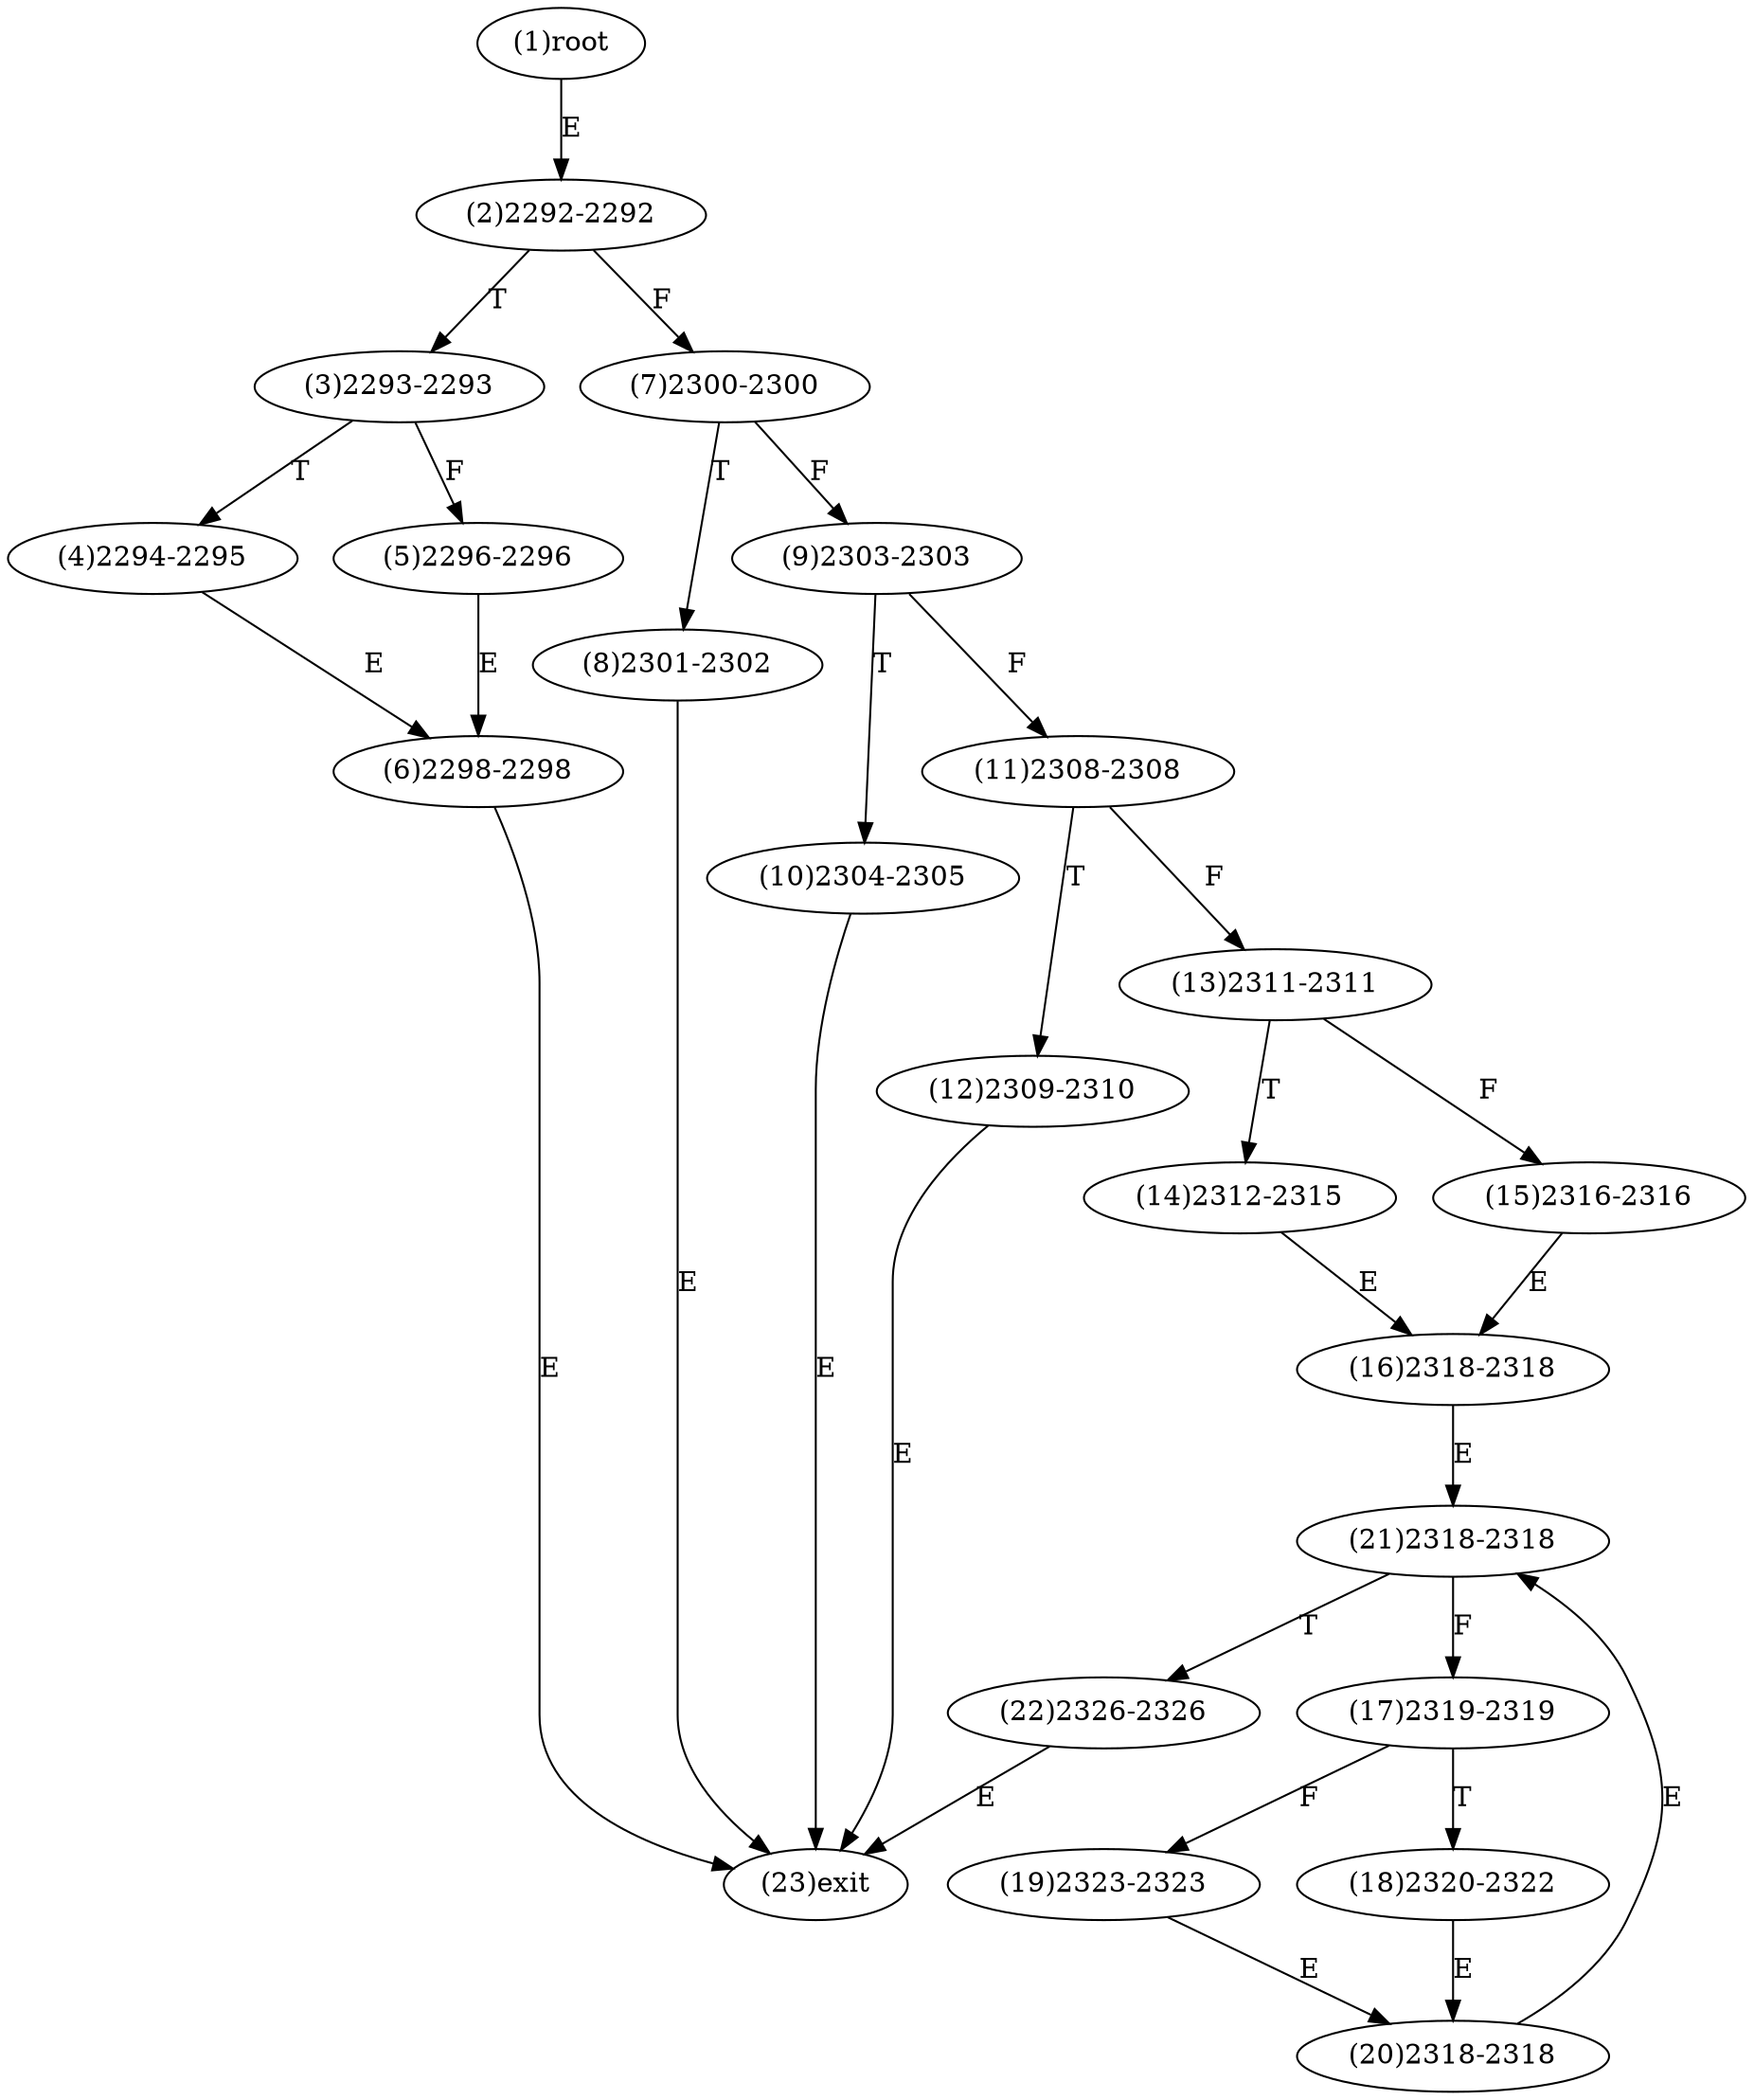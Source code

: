 digraph "" { 
1[ label="(1)root"];
2[ label="(2)2292-2292"];
3[ label="(3)2293-2293"];
4[ label="(4)2294-2295"];
5[ label="(5)2296-2296"];
6[ label="(6)2298-2298"];
7[ label="(7)2300-2300"];
8[ label="(8)2301-2302"];
9[ label="(9)2303-2303"];
10[ label="(10)2304-2305"];
11[ label="(11)2308-2308"];
12[ label="(12)2309-2310"];
13[ label="(13)2311-2311"];
14[ label="(14)2312-2315"];
15[ label="(15)2316-2316"];
17[ label="(17)2319-2319"];
16[ label="(16)2318-2318"];
19[ label="(19)2323-2323"];
18[ label="(18)2320-2322"];
21[ label="(21)2318-2318"];
20[ label="(20)2318-2318"];
23[ label="(23)exit"];
22[ label="(22)2326-2326"];
1->2[ label="E"];
2->7[ label="F"];
2->3[ label="T"];
3->5[ label="F"];
3->4[ label="T"];
4->6[ label="E"];
5->6[ label="E"];
6->23[ label="E"];
7->9[ label="F"];
7->8[ label="T"];
8->23[ label="E"];
9->11[ label="F"];
9->10[ label="T"];
10->23[ label="E"];
11->13[ label="F"];
11->12[ label="T"];
12->23[ label="E"];
13->15[ label="F"];
13->14[ label="T"];
14->16[ label="E"];
15->16[ label="E"];
16->21[ label="E"];
17->19[ label="F"];
17->18[ label="T"];
18->20[ label="E"];
19->20[ label="E"];
20->21[ label="E"];
21->17[ label="F"];
21->22[ label="T"];
22->23[ label="E"];
}